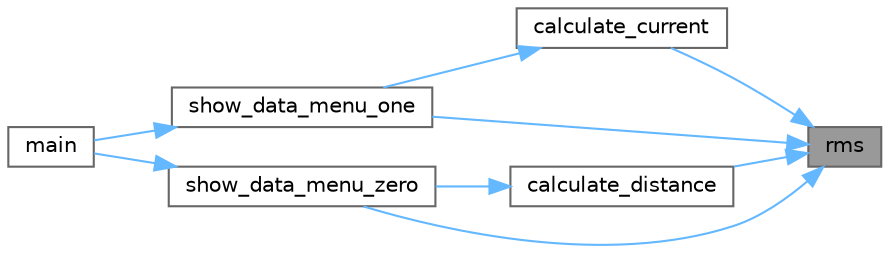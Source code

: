digraph "rms"
{
 // LATEX_PDF_SIZE
  bgcolor="transparent";
  edge [fontname=Helvetica,fontsize=10,labelfontname=Helvetica,labelfontsize=10];
  node [fontname=Helvetica,fontsize=10,shape=box,height=0.2,width=0.4];
  rankdir="RL";
  Node1 [id="Node000001",label="rms",height=0.2,width=0.4,color="gray40", fillcolor="grey60", style="filled", fontcolor="black",tooltip="Calculate the RMS values for left and right channels."];
  Node1 -> Node2 [id="edge1_Node000001_Node000002",dir="back",color="steelblue1",style="solid",tooltip=" "];
  Node2 [id="Node000002",label="calculate_current",height=0.2,width=0.4,color="grey40", fillcolor="white", style="filled",URL="$calc_8c.html#aba0eae8e7760be4959124286b09d6431",tooltip="Calculate the current from the RMS value."];
  Node2 -> Node3 [id="edge2_Node000002_Node000003",dir="back",color="steelblue1",style="solid",tooltip=" "];
  Node3 [id="Node000003",label="show_data_menu_one",height=0.2,width=0.4,color="grey40", fillcolor="white", style="filled",URL="$measuring_8c.html#ac29bb1e1e7809b18677e21ca51bfca6f",tooltip="Display and analyze buffer data with current measurement."];
  Node3 -> Node4 [id="edge3_Node000003_Node000004",dir="back",color="steelblue1",style="solid",tooltip=" "];
  Node4 [id="Node000004",label="main",height=0.2,width=0.4,color="grey40", fillcolor="white", style="filled",URL="$main_8c.html#a840291bc02cba5474a4cb46a9b9566fe",tooltip="Main function."];
  Node1 -> Node5 [id="edge4_Node000001_Node000005",dir="back",color="steelblue1",style="solid",tooltip=" "];
  Node5 [id="Node000005",label="calculate_distance",height=0.2,width=0.4,color="grey40", fillcolor="white", style="filled",URL="$calc_8c.html#af854d26b7a2a599d5211415350ee9c06",tooltip="Calculate the distance from the RMS value."];
  Node5 -> Node6 [id="edge5_Node000005_Node000006",dir="back",color="steelblue1",style="solid",tooltip=" "];
  Node6 [id="Node000006",label="show_data_menu_zero",height=0.2,width=0.4,color="grey40", fillcolor="white", style="filled",URL="$measuring_8c.html#a2a112ff093a9fd052d89bf1be78badd3",tooltip=" "];
  Node6 -> Node4 [id="edge6_Node000006_Node000004",dir="back",color="steelblue1",style="solid",tooltip=" "];
  Node1 -> Node3 [id="edge7_Node000001_Node000003",dir="back",color="steelblue1",style="solid",tooltip=" "];
  Node1 -> Node6 [id="edge8_Node000001_Node000006",dir="back",color="steelblue1",style="solid",tooltip=" "];
}
